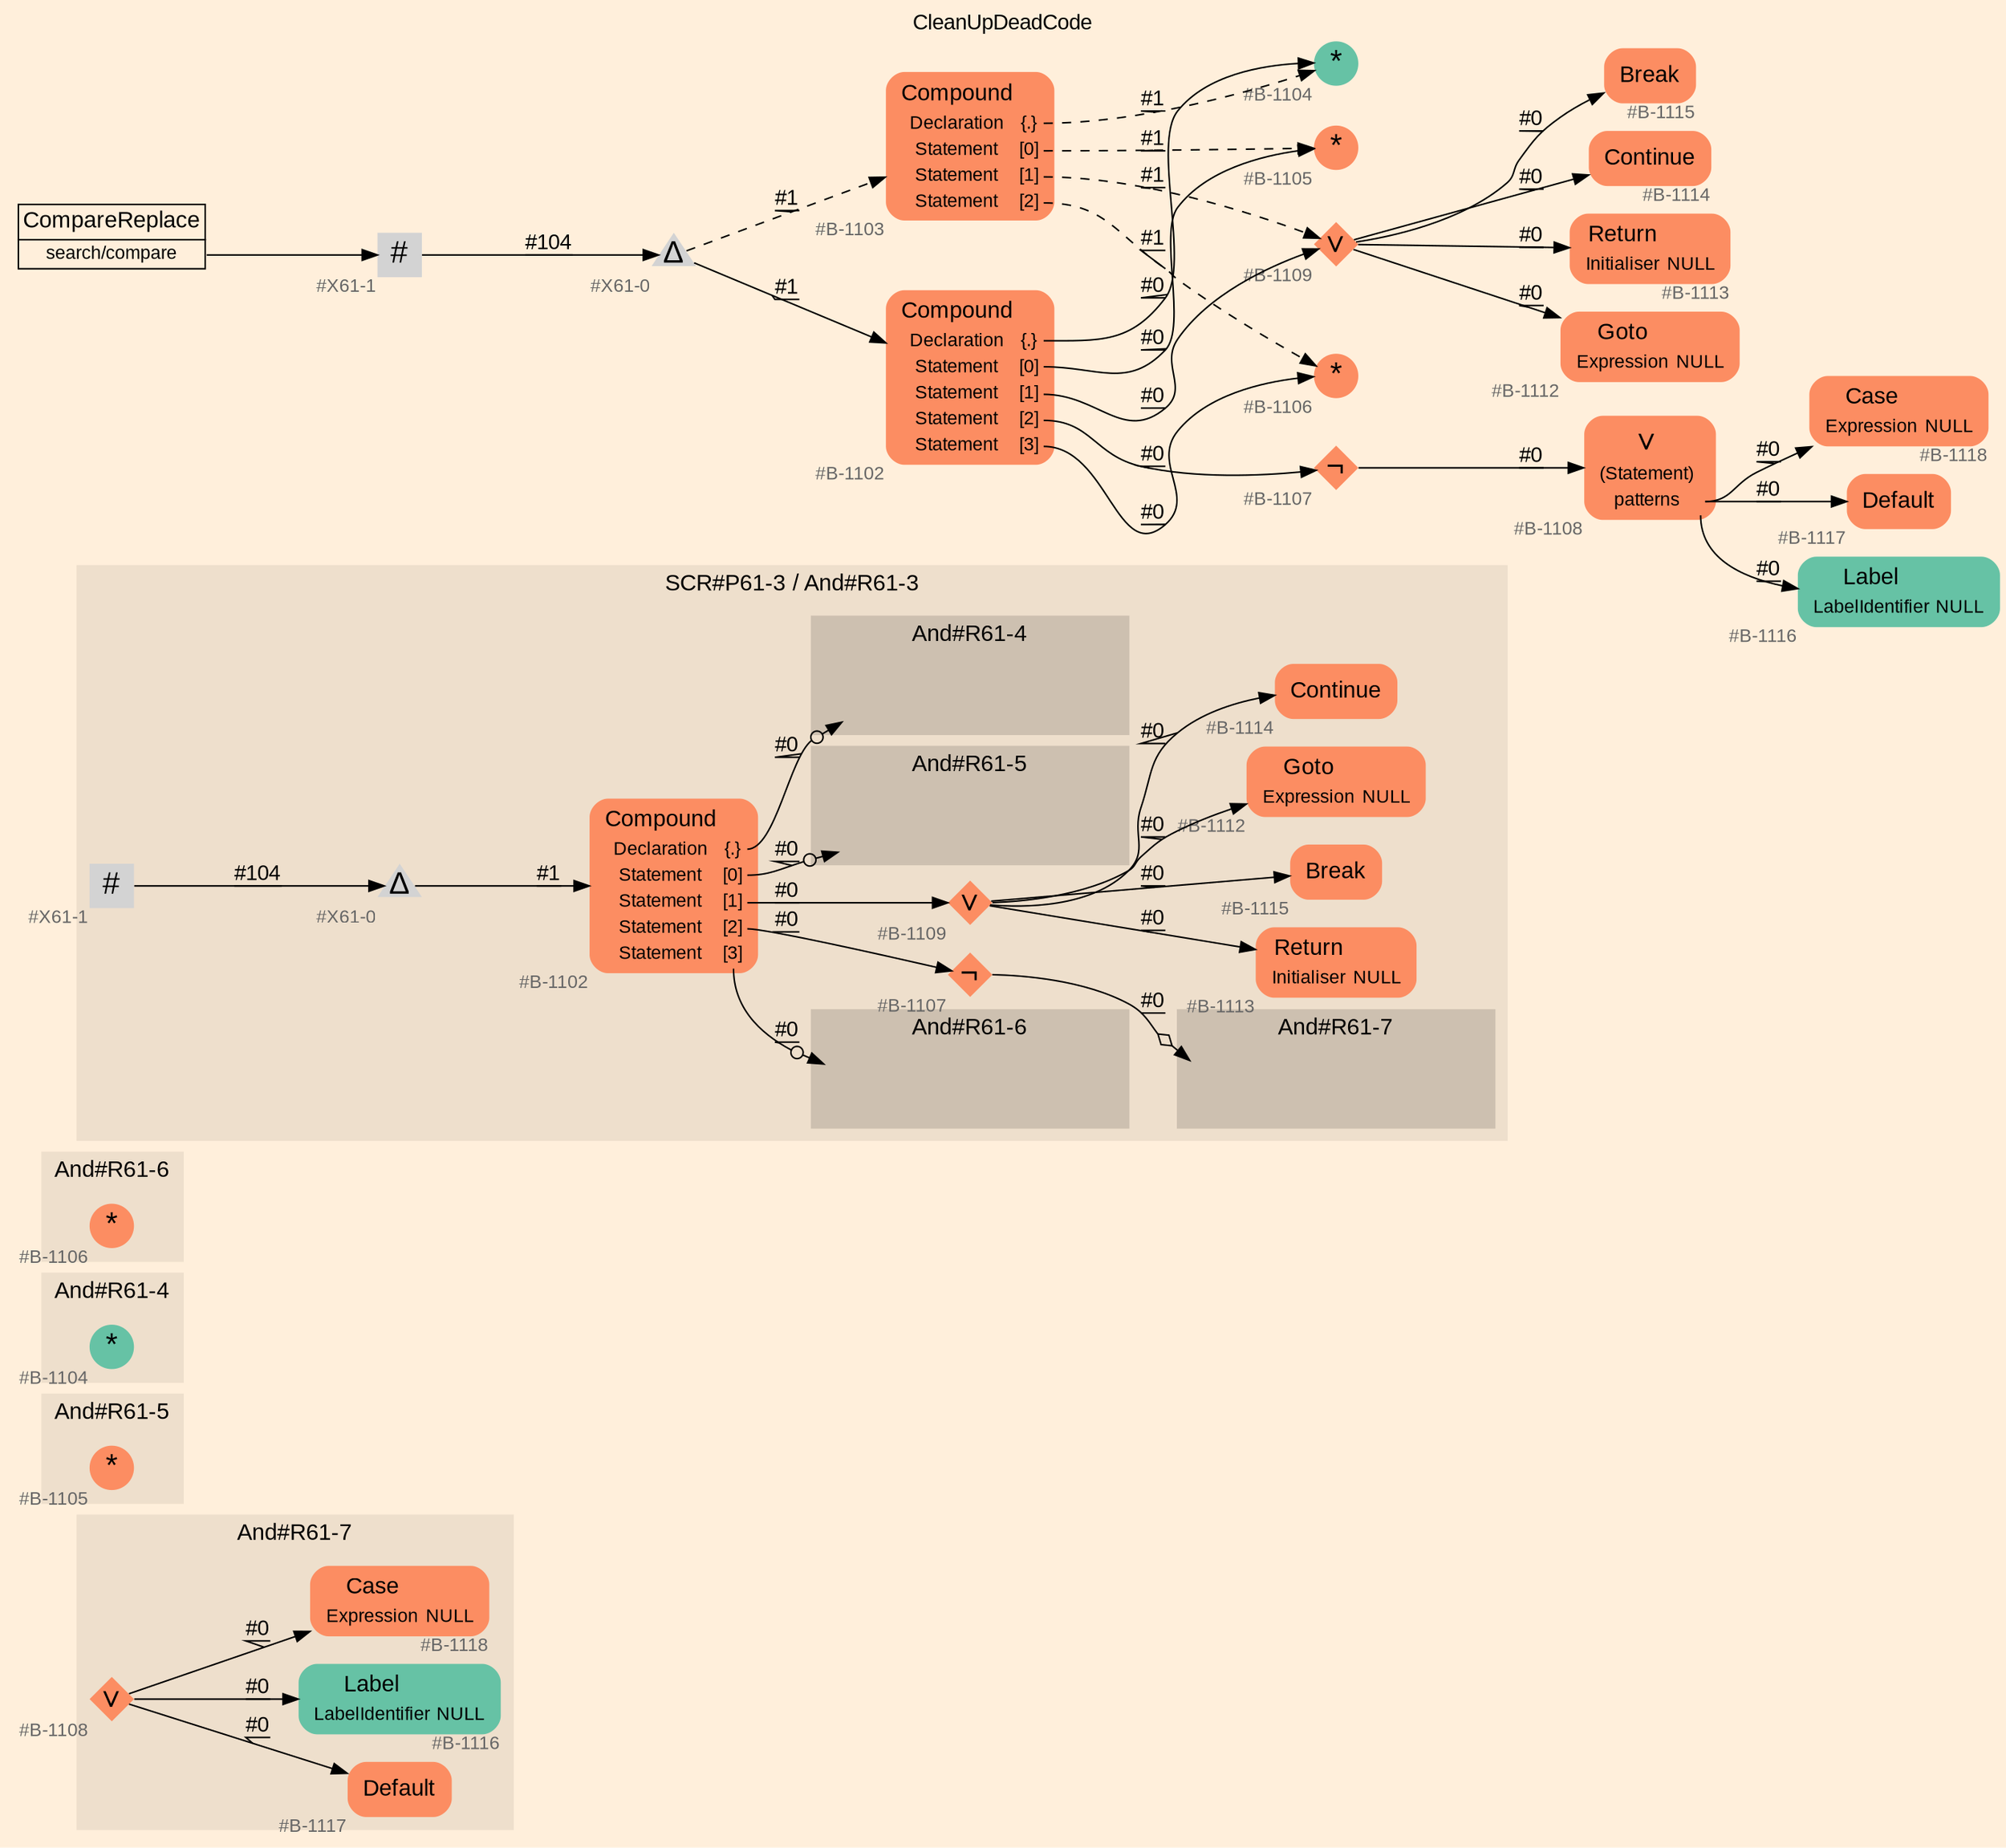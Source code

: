 digraph "CleanUpDeadCode" {
label = "CleanUpDeadCode"
labelloc = t
graph [
    rankdir = "LR"
    ranksep = 0.3
    bgcolor = antiquewhite1
    color = black
    fontcolor = black
    fontname = "Arial"
];
node [
    fontname = "Arial"
];
edge [
    fontname = "Arial"
];

// -------------------- figure And#R61-7 --------------------
// -------- region And#R61-7 ----------
subgraph "clusterAnd#R61-7" {
    label = "And#R61-7"
    style = "filled"
    color = antiquewhite2
    fontsize = "15"
    // -------- block And#R61-7/#B-1117 ----------
    "And#R61-7/#B-1117" [
        fillcolor = "/set28/2"
        xlabel = "#B-1117"
        fontsize = "12"
        fontcolor = grey40
        shape = "plaintext"
        label = <<TABLE BORDER="0" CELLBORDER="0" CELLSPACING="0">
         <TR><TD><FONT COLOR="black" POINT-SIZE="15">Default</FONT></TD></TR>
        </TABLE>>
        style = "rounded,filled"
    ];
    
    // -------- block And#R61-7/#B-1116 ----------
    "And#R61-7/#B-1116" [
        fillcolor = "/set28/1"
        xlabel = "#B-1116"
        fontsize = "12"
        fontcolor = grey40
        shape = "plaintext"
        label = <<TABLE BORDER="0" CELLBORDER="0" CELLSPACING="0">
         <TR><TD><FONT COLOR="black" POINT-SIZE="15">Label</FONT></TD></TR>
         <TR><TD><FONT COLOR="black" POINT-SIZE="12">LabelIdentifier</FONT></TD><TD PORT="port0"><FONT COLOR="black" POINT-SIZE="12">NULL</FONT></TD></TR>
        </TABLE>>
        style = "rounded,filled"
    ];
    
    // -------- block And#R61-7/#B-1118 ----------
    "And#R61-7/#B-1118" [
        fillcolor = "/set28/2"
        xlabel = "#B-1118"
        fontsize = "12"
        fontcolor = grey40
        shape = "plaintext"
        label = <<TABLE BORDER="0" CELLBORDER="0" CELLSPACING="0">
         <TR><TD><FONT COLOR="black" POINT-SIZE="15">Case</FONT></TD></TR>
         <TR><TD><FONT COLOR="black" POINT-SIZE="12">Expression</FONT></TD><TD PORT="port0"><FONT COLOR="black" POINT-SIZE="12">NULL</FONT></TD></TR>
        </TABLE>>
        style = "rounded,filled"
    ];
    
    // -------- block And#R61-7/#B-1108 ----------
    "And#R61-7/#B-1108" [
        fillcolor = "/set28/2"
        xlabel = "#B-1108"
        fontsize = "12"
        fontcolor = grey40
        shape = "diamond"
        label = <<FONT COLOR="black" POINT-SIZE="20">∨</FONT>>
        style = "filled"
        penwidth = 0.0
        fixedsize = true
        width = 0.4
        height = 0.4
    ];
    
}

"And#R61-7/#B-1108" -> "And#R61-7/#B-1118" [
    label = "#0"
    decorate = true
    color = black
    fontcolor = black
];

"And#R61-7/#B-1108" -> "And#R61-7/#B-1117" [
    label = "#0"
    decorate = true
    color = black
    fontcolor = black
];

"And#R61-7/#B-1108" -> "And#R61-7/#B-1116" [
    label = "#0"
    decorate = true
    color = black
    fontcolor = black
];


// -------------------- figure And#R61-5 --------------------
// -------- region And#R61-5 ----------
subgraph "clusterAnd#R61-5" {
    label = "And#R61-5"
    style = "filled"
    color = antiquewhite2
    fontsize = "15"
    // -------- block And#R61-5/#B-1105 ----------
    "And#R61-5/#B-1105" [
        fillcolor = "/set28/2"
        xlabel = "#B-1105"
        fontsize = "12"
        fontcolor = grey40
        shape = "circle"
        label = <<FONT COLOR="black" POINT-SIZE="20">*</FONT>>
        style = "filled"
        penwidth = 0.0
        fixedsize = true
        width = 0.4
        height = 0.4
    ];
    
}


// -------------------- figure And#R61-4 --------------------
// -------- region And#R61-4 ----------
subgraph "clusterAnd#R61-4" {
    label = "And#R61-4"
    style = "filled"
    color = antiquewhite2
    fontsize = "15"
    // -------- block And#R61-4/#B-1104 ----------
    "And#R61-4/#B-1104" [
        fillcolor = "/set28/1"
        xlabel = "#B-1104"
        fontsize = "12"
        fontcolor = grey40
        shape = "circle"
        label = <<FONT COLOR="black" POINT-SIZE="20">*</FONT>>
        style = "filled"
        penwidth = 0.0
        fixedsize = true
        width = 0.4
        height = 0.4
    ];
    
}


// -------------------- figure And#R61-6 --------------------
// -------- region And#R61-6 ----------
subgraph "clusterAnd#R61-6" {
    label = "And#R61-6"
    style = "filled"
    color = antiquewhite2
    fontsize = "15"
    // -------- block And#R61-6/#B-1106 ----------
    "And#R61-6/#B-1106" [
        fillcolor = "/set28/2"
        xlabel = "#B-1106"
        fontsize = "12"
        fontcolor = grey40
        shape = "circle"
        label = <<FONT COLOR="black" POINT-SIZE="20">*</FONT>>
        style = "filled"
        penwidth = 0.0
        fixedsize = true
        width = 0.4
        height = 0.4
    ];
    
}


// -------------------- figure And#R61-3 --------------------
// -------- region And#R61-3 ----------
subgraph "clusterAnd#R61-3" {
    label = "SCR#P61-3 / And#R61-3"
    style = "filled"
    color = antiquewhite2
    fontsize = "15"
    // -------- block And#R61-3/#X61-1 ----------
    "And#R61-3/#X61-1" [
        xlabel = "#X61-1"
        fontsize = "12"
        fontcolor = grey40
        shape = "square"
        label = <<FONT COLOR="black" POINT-SIZE="20">#</FONT>>
        style = "filled"
        penwidth = 0.0
        fixedsize = true
        width = 0.4
        height = 0.4
    ];
    
    // -------- block And#R61-3/#B-1114 ----------
    "And#R61-3/#B-1114" [
        fillcolor = "/set28/2"
        xlabel = "#B-1114"
        fontsize = "12"
        fontcolor = grey40
        shape = "plaintext"
        label = <<TABLE BORDER="0" CELLBORDER="0" CELLSPACING="0">
         <TR><TD><FONT COLOR="black" POINT-SIZE="15">Continue</FONT></TD></TR>
        </TABLE>>
        style = "rounded,filled"
    ];
    
    // -------- block And#R61-3/#B-1107 ----------
    "And#R61-3/#B-1107" [
        fillcolor = "/set28/2"
        xlabel = "#B-1107"
        fontsize = "12"
        fontcolor = grey40
        shape = "diamond"
        label = <<FONT COLOR="black" POINT-SIZE="20">¬</FONT>>
        style = "filled"
        penwidth = 0.0
        fixedsize = true
        width = 0.4
        height = 0.4
    ];
    
    // -------- block And#R61-3/#B-1113 ----------
    "And#R61-3/#B-1113" [
        fillcolor = "/set28/2"
        xlabel = "#B-1113"
        fontsize = "12"
        fontcolor = grey40
        shape = "plaintext"
        label = <<TABLE BORDER="0" CELLBORDER="0" CELLSPACING="0">
         <TR><TD><FONT COLOR="black" POINT-SIZE="15">Return</FONT></TD></TR>
         <TR><TD><FONT COLOR="black" POINT-SIZE="12">Initialiser</FONT></TD><TD PORT="port0"><FONT COLOR="black" POINT-SIZE="12">NULL</FONT></TD></TR>
        </TABLE>>
        style = "rounded,filled"
    ];
    
    // -------- block And#R61-3/#B-1109 ----------
    "And#R61-3/#B-1109" [
        fillcolor = "/set28/2"
        xlabel = "#B-1109"
        fontsize = "12"
        fontcolor = grey40
        shape = "diamond"
        label = <<FONT COLOR="black" POINT-SIZE="20">∨</FONT>>
        style = "filled"
        penwidth = 0.0
        fixedsize = true
        width = 0.4
        height = 0.4
    ];
    
    // -------- block And#R61-3/#X61-0 ----------
    "And#R61-3/#X61-0" [
        xlabel = "#X61-0"
        fontsize = "12"
        fontcolor = grey40
        shape = "triangle"
        label = <<FONT COLOR="black" POINT-SIZE="20">Δ</FONT>>
        style = "filled"
        penwidth = 0.0
        fixedsize = true
        width = 0.4
        height = 0.4
    ];
    
    // -------- block And#R61-3/#B-1102 ----------
    "And#R61-3/#B-1102" [
        fillcolor = "/set28/2"
        xlabel = "#B-1102"
        fontsize = "12"
        fontcolor = grey40
        shape = "plaintext"
        label = <<TABLE BORDER="0" CELLBORDER="0" CELLSPACING="0">
         <TR><TD><FONT COLOR="black" POINT-SIZE="15">Compound</FONT></TD></TR>
         <TR><TD><FONT COLOR="black" POINT-SIZE="12">Declaration</FONT></TD><TD PORT="port0"><FONT COLOR="black" POINT-SIZE="12">{.}</FONT></TD></TR>
         <TR><TD><FONT COLOR="black" POINT-SIZE="12">Statement</FONT></TD><TD PORT="port1"><FONT COLOR="black" POINT-SIZE="12">[0]</FONT></TD></TR>
         <TR><TD><FONT COLOR="black" POINT-SIZE="12">Statement</FONT></TD><TD PORT="port2"><FONT COLOR="black" POINT-SIZE="12">[1]</FONT></TD></TR>
         <TR><TD><FONT COLOR="black" POINT-SIZE="12">Statement</FONT></TD><TD PORT="port3"><FONT COLOR="black" POINT-SIZE="12">[2]</FONT></TD></TR>
         <TR><TD><FONT COLOR="black" POINT-SIZE="12">Statement</FONT></TD><TD PORT="port4"><FONT COLOR="black" POINT-SIZE="12">[3]</FONT></TD></TR>
        </TABLE>>
        style = "rounded,filled"
    ];
    
    // -------- block And#R61-3/#B-1115 ----------
    "And#R61-3/#B-1115" [
        fillcolor = "/set28/2"
        xlabel = "#B-1115"
        fontsize = "12"
        fontcolor = grey40
        shape = "plaintext"
        label = <<TABLE BORDER="0" CELLBORDER="0" CELLSPACING="0">
         <TR><TD><FONT COLOR="black" POINT-SIZE="15">Break</FONT></TD></TR>
        </TABLE>>
        style = "rounded,filled"
    ];
    
    // -------- block And#R61-3/#B-1112 ----------
    "And#R61-3/#B-1112" [
        fillcolor = "/set28/2"
        xlabel = "#B-1112"
        fontsize = "12"
        fontcolor = grey40
        shape = "plaintext"
        label = <<TABLE BORDER="0" CELLBORDER="0" CELLSPACING="0">
         <TR><TD><FONT COLOR="black" POINT-SIZE="15">Goto</FONT></TD></TR>
         <TR><TD><FONT COLOR="black" POINT-SIZE="12">Expression</FONT></TD><TD PORT="port0"><FONT COLOR="black" POINT-SIZE="12">NULL</FONT></TD></TR>
        </TABLE>>
        style = "rounded,filled"
    ];
    
    // -------- region And#R61-3/And#R61-4 ----------
    subgraph "clusterAnd#R61-3/And#R61-4" {
        label = "And#R61-4"
        style = "filled"
        color = antiquewhite3
        fontsize = "15"
        // -------- block And#R61-3/And#R61-4/#B-1104 ----------
        "And#R61-3/And#R61-4/#B-1104" [
            fillcolor = "/set28/1"
            xlabel = "#B-1104"
            fontsize = "12"
            fontcolor = grey40
            shape = "none"
            style = "invisible"
        ];
        
    }
    
    // -------- region And#R61-3/And#R61-5 ----------
    subgraph "clusterAnd#R61-3/And#R61-5" {
        label = "And#R61-5"
        style = "filled"
        color = antiquewhite3
        fontsize = "15"
        // -------- block And#R61-3/And#R61-5/#B-1105 ----------
        "And#R61-3/And#R61-5/#B-1105" [
            fillcolor = "/set28/2"
            xlabel = "#B-1105"
            fontsize = "12"
            fontcolor = grey40
            shape = "none"
            style = "invisible"
        ];
        
    }
    
    // -------- region And#R61-3/And#R61-6 ----------
    subgraph "clusterAnd#R61-3/And#R61-6" {
        label = "And#R61-6"
        style = "filled"
        color = antiquewhite3
        fontsize = "15"
        // -------- block And#R61-3/And#R61-6/#B-1106 ----------
        "And#R61-3/And#R61-6/#B-1106" [
            fillcolor = "/set28/2"
            xlabel = "#B-1106"
            fontsize = "12"
            fontcolor = grey40
            shape = "none"
            style = "invisible"
        ];
        
    }
    
    // -------- region And#R61-3/And#R61-7 ----------
    subgraph "clusterAnd#R61-3/And#R61-7" {
        label = "And#R61-7"
        style = "filled"
        color = antiquewhite3
        fontsize = "15"
        // -------- block And#R61-3/And#R61-7/#B-1108 ----------
        "And#R61-3/And#R61-7/#B-1108" [
            fillcolor = "/set28/2"
            xlabel = "#B-1108"
            fontsize = "12"
            fontcolor = grey40
            shape = "none"
            style = "invisible"
        ];
        
    }
    
}

"And#R61-3/#X61-1" -> "And#R61-3/#X61-0" [
    label = "#104"
    decorate = true
    color = black
    fontcolor = black
];

"And#R61-3/#B-1107" -> "And#R61-3/And#R61-7/#B-1108" [
    arrowhead="normalnoneodiamond"
    label = "#0"
    decorate = true
    color = black
    fontcolor = black
];

"And#R61-3/#B-1109" -> "And#R61-3/#B-1115" [
    label = "#0"
    decorate = true
    color = black
    fontcolor = black
];

"And#R61-3/#B-1109" -> "And#R61-3/#B-1114" [
    label = "#0"
    decorate = true
    color = black
    fontcolor = black
];

"And#R61-3/#B-1109" -> "And#R61-3/#B-1113" [
    label = "#0"
    decorate = true
    color = black
    fontcolor = black
];

"And#R61-3/#B-1109" -> "And#R61-3/#B-1112" [
    label = "#0"
    decorate = true
    color = black
    fontcolor = black
];

"And#R61-3/#X61-0" -> "And#R61-3/#B-1102" [
    label = "#1"
    decorate = true
    color = black
    fontcolor = black
];

"And#R61-3/#B-1102":port0 -> "And#R61-3/And#R61-4/#B-1104" [
    arrowhead="normalnoneodot"
    label = "#0"
    decorate = true
    color = black
    fontcolor = black
];

"And#R61-3/#B-1102":port1 -> "And#R61-3/And#R61-5/#B-1105" [
    arrowhead="normalnoneodot"
    label = "#0"
    decorate = true
    color = black
    fontcolor = black
];

"And#R61-3/#B-1102":port2 -> "And#R61-3/#B-1109" [
    label = "#0"
    decorate = true
    color = black
    fontcolor = black
];

"And#R61-3/#B-1102":port3 -> "And#R61-3/#B-1107" [
    label = "#0"
    decorate = true
    color = black
    fontcolor = black
];

"And#R61-3/#B-1102":port4 -> "And#R61-3/And#R61-6/#B-1106" [
    arrowhead="normalnoneodot"
    label = "#0"
    decorate = true
    color = black
    fontcolor = black
];


// -------------------- transformation figure --------------------
// -------- block CR#X61-2 ----------
"CR#X61-2" [
    fillcolor = antiquewhite1
    fontsize = "12"
    fontcolor = grey40
    shape = "plaintext"
    label = <<TABLE BORDER="0" CELLBORDER="1" CELLSPACING="0">
     <TR><TD><FONT COLOR="black" POINT-SIZE="15">CompareReplace</FONT></TD></TR>
     <TR><TD PORT="port0"><FONT COLOR="black" POINT-SIZE="12">search/compare</FONT></TD></TR>
    </TABLE>>
    style = "filled"
    color = black
];

// -------- block #X61-1 ----------
"#X61-1" [
    xlabel = "#X61-1"
    fontsize = "12"
    fontcolor = grey40
    shape = "square"
    label = <<FONT COLOR="black" POINT-SIZE="20">#</FONT>>
    style = "filled"
    penwidth = 0.0
    fixedsize = true
    width = 0.4
    height = 0.4
];

// -------- block #X61-0 ----------
"#X61-0" [
    xlabel = "#X61-0"
    fontsize = "12"
    fontcolor = grey40
    shape = "triangle"
    label = <<FONT COLOR="black" POINT-SIZE="20">Δ</FONT>>
    style = "filled"
    penwidth = 0.0
    fixedsize = true
    width = 0.4
    height = 0.4
];

// -------- block #B-1102 ----------
"#B-1102" [
    fillcolor = "/set28/2"
    xlabel = "#B-1102"
    fontsize = "12"
    fontcolor = grey40
    shape = "plaintext"
    label = <<TABLE BORDER="0" CELLBORDER="0" CELLSPACING="0">
     <TR><TD><FONT COLOR="black" POINT-SIZE="15">Compound</FONT></TD></TR>
     <TR><TD><FONT COLOR="black" POINT-SIZE="12">Declaration</FONT></TD><TD PORT="port0"><FONT COLOR="black" POINT-SIZE="12">{.}</FONT></TD></TR>
     <TR><TD><FONT COLOR="black" POINT-SIZE="12">Statement</FONT></TD><TD PORT="port1"><FONT COLOR="black" POINT-SIZE="12">[0]</FONT></TD></TR>
     <TR><TD><FONT COLOR="black" POINT-SIZE="12">Statement</FONT></TD><TD PORT="port2"><FONT COLOR="black" POINT-SIZE="12">[1]</FONT></TD></TR>
     <TR><TD><FONT COLOR="black" POINT-SIZE="12">Statement</FONT></TD><TD PORT="port3"><FONT COLOR="black" POINT-SIZE="12">[2]</FONT></TD></TR>
     <TR><TD><FONT COLOR="black" POINT-SIZE="12">Statement</FONT></TD><TD PORT="port4"><FONT COLOR="black" POINT-SIZE="12">[3]</FONT></TD></TR>
    </TABLE>>
    style = "rounded,filled"
];

// -------- block #B-1104 ----------
"#B-1104" [
    fillcolor = "/set28/1"
    xlabel = "#B-1104"
    fontsize = "12"
    fontcolor = grey40
    shape = "circle"
    label = <<FONT COLOR="black" POINT-SIZE="20">*</FONT>>
    style = "filled"
    penwidth = 0.0
    fixedsize = true
    width = 0.4
    height = 0.4
];

// -------- block #B-1105 ----------
"#B-1105" [
    fillcolor = "/set28/2"
    xlabel = "#B-1105"
    fontsize = "12"
    fontcolor = grey40
    shape = "circle"
    label = <<FONT COLOR="black" POINT-SIZE="20">*</FONT>>
    style = "filled"
    penwidth = 0.0
    fixedsize = true
    width = 0.4
    height = 0.4
];

// -------- block #B-1109 ----------
"#B-1109" [
    fillcolor = "/set28/2"
    xlabel = "#B-1109"
    fontsize = "12"
    fontcolor = grey40
    shape = "diamond"
    label = <<FONT COLOR="black" POINT-SIZE="20">∨</FONT>>
    style = "filled"
    penwidth = 0.0
    fixedsize = true
    width = 0.4
    height = 0.4
];

// -------- block #B-1115 ----------
"#B-1115" [
    fillcolor = "/set28/2"
    xlabel = "#B-1115"
    fontsize = "12"
    fontcolor = grey40
    shape = "plaintext"
    label = <<TABLE BORDER="0" CELLBORDER="0" CELLSPACING="0">
     <TR><TD><FONT COLOR="black" POINT-SIZE="15">Break</FONT></TD></TR>
    </TABLE>>
    style = "rounded,filled"
];

// -------- block #B-1114 ----------
"#B-1114" [
    fillcolor = "/set28/2"
    xlabel = "#B-1114"
    fontsize = "12"
    fontcolor = grey40
    shape = "plaintext"
    label = <<TABLE BORDER="0" CELLBORDER="0" CELLSPACING="0">
     <TR><TD><FONT COLOR="black" POINT-SIZE="15">Continue</FONT></TD></TR>
    </TABLE>>
    style = "rounded,filled"
];

// -------- block #B-1113 ----------
"#B-1113" [
    fillcolor = "/set28/2"
    xlabel = "#B-1113"
    fontsize = "12"
    fontcolor = grey40
    shape = "plaintext"
    label = <<TABLE BORDER="0" CELLBORDER="0" CELLSPACING="0">
     <TR><TD><FONT COLOR="black" POINT-SIZE="15">Return</FONT></TD></TR>
     <TR><TD><FONT COLOR="black" POINT-SIZE="12">Initialiser</FONT></TD><TD PORT="port0"><FONT COLOR="black" POINT-SIZE="12">NULL</FONT></TD></TR>
    </TABLE>>
    style = "rounded,filled"
];

// -------- block #B-1112 ----------
"#B-1112" [
    fillcolor = "/set28/2"
    xlabel = "#B-1112"
    fontsize = "12"
    fontcolor = grey40
    shape = "plaintext"
    label = <<TABLE BORDER="0" CELLBORDER="0" CELLSPACING="0">
     <TR><TD><FONT COLOR="black" POINT-SIZE="15">Goto</FONT></TD></TR>
     <TR><TD><FONT COLOR="black" POINT-SIZE="12">Expression</FONT></TD><TD PORT="port0"><FONT COLOR="black" POINT-SIZE="12">NULL</FONT></TD></TR>
    </TABLE>>
    style = "rounded,filled"
];

// -------- block #B-1107 ----------
"#B-1107" [
    fillcolor = "/set28/2"
    xlabel = "#B-1107"
    fontsize = "12"
    fontcolor = grey40
    shape = "diamond"
    label = <<FONT COLOR="black" POINT-SIZE="20">¬</FONT>>
    style = "filled"
    penwidth = 0.0
    fixedsize = true
    width = 0.4
    height = 0.4
];

// -------- block #B-1108 ----------
"#B-1108" [
    fillcolor = "/set28/2"
    xlabel = "#B-1108"
    fontsize = "12"
    fontcolor = grey40
    shape = "plaintext"
    label = <<TABLE BORDER="0" CELLBORDER="0" CELLSPACING="0">
     <TR><TD><FONT COLOR="black" POINT-SIZE="20">∨</FONT></TD></TR>
     <TR><TD><FONT COLOR="black" POINT-SIZE="12">(Statement)</FONT></TD><TD PORT="port0"></TD></TR>
     <TR><TD><FONT COLOR="black" POINT-SIZE="12">patterns</FONT></TD><TD PORT="port1"></TD></TR>
    </TABLE>>
    style = "rounded,filled"
];

// -------- block #B-1118 ----------
"#B-1118" [
    fillcolor = "/set28/2"
    xlabel = "#B-1118"
    fontsize = "12"
    fontcolor = grey40
    shape = "plaintext"
    label = <<TABLE BORDER="0" CELLBORDER="0" CELLSPACING="0">
     <TR><TD><FONT COLOR="black" POINT-SIZE="15">Case</FONT></TD></TR>
     <TR><TD><FONT COLOR="black" POINT-SIZE="12">Expression</FONT></TD><TD PORT="port0"><FONT COLOR="black" POINT-SIZE="12">NULL</FONT></TD></TR>
    </TABLE>>
    style = "rounded,filled"
];

// -------- block #B-1117 ----------
"#B-1117" [
    fillcolor = "/set28/2"
    xlabel = "#B-1117"
    fontsize = "12"
    fontcolor = grey40
    shape = "plaintext"
    label = <<TABLE BORDER="0" CELLBORDER="0" CELLSPACING="0">
     <TR><TD><FONT COLOR="black" POINT-SIZE="15">Default</FONT></TD></TR>
    </TABLE>>
    style = "rounded,filled"
];

// -------- block #B-1116 ----------
"#B-1116" [
    fillcolor = "/set28/1"
    xlabel = "#B-1116"
    fontsize = "12"
    fontcolor = grey40
    shape = "plaintext"
    label = <<TABLE BORDER="0" CELLBORDER="0" CELLSPACING="0">
     <TR><TD><FONT COLOR="black" POINT-SIZE="15">Label</FONT></TD></TR>
     <TR><TD><FONT COLOR="black" POINT-SIZE="12">LabelIdentifier</FONT></TD><TD PORT="port0"><FONT COLOR="black" POINT-SIZE="12">NULL</FONT></TD></TR>
    </TABLE>>
    style = "rounded,filled"
];

// -------- block #B-1106 ----------
"#B-1106" [
    fillcolor = "/set28/2"
    xlabel = "#B-1106"
    fontsize = "12"
    fontcolor = grey40
    shape = "circle"
    label = <<FONT COLOR="black" POINT-SIZE="20">*</FONT>>
    style = "filled"
    penwidth = 0.0
    fixedsize = true
    width = 0.4
    height = 0.4
];

// -------- block #B-1103 ----------
"#B-1103" [
    fillcolor = "/set28/2"
    xlabel = "#B-1103"
    fontsize = "12"
    fontcolor = grey40
    shape = "plaintext"
    label = <<TABLE BORDER="0" CELLBORDER="0" CELLSPACING="0">
     <TR><TD><FONT COLOR="black" POINT-SIZE="15">Compound</FONT></TD></TR>
     <TR><TD><FONT COLOR="black" POINT-SIZE="12">Declaration</FONT></TD><TD PORT="port0"><FONT COLOR="black" POINT-SIZE="12">{.}</FONT></TD></TR>
     <TR><TD><FONT COLOR="black" POINT-SIZE="12">Statement</FONT></TD><TD PORT="port1"><FONT COLOR="black" POINT-SIZE="12">[0]</FONT></TD></TR>
     <TR><TD><FONT COLOR="black" POINT-SIZE="12">Statement</FONT></TD><TD PORT="port2"><FONT COLOR="black" POINT-SIZE="12">[1]</FONT></TD></TR>
     <TR><TD><FONT COLOR="black" POINT-SIZE="12">Statement</FONT></TD><TD PORT="port3"><FONT COLOR="black" POINT-SIZE="12">[2]</FONT></TD></TR>
    </TABLE>>
    style = "rounded,filled"
];

"CR#X61-2":port0 -> "#X61-1" [
    label = ""
    decorate = true
    color = black
    fontcolor = black
];

"#X61-1" -> "#X61-0" [
    label = "#104"
    decorate = true
    color = black
    fontcolor = black
];

"#X61-0" -> "#B-1102" [
    label = "#1"
    decorate = true
    color = black
    fontcolor = black
];

"#X61-0" -> "#B-1103" [
    style="dashed"
    label = "#1"
    decorate = true
    color = black
    fontcolor = black
];

"#B-1102":port0 -> "#B-1104" [
    label = "#0"
    decorate = true
    color = black
    fontcolor = black
];

"#B-1102":port1 -> "#B-1105" [
    label = "#0"
    decorate = true
    color = black
    fontcolor = black
];

"#B-1102":port2 -> "#B-1109" [
    label = "#0"
    decorate = true
    color = black
    fontcolor = black
];

"#B-1102":port3 -> "#B-1107" [
    label = "#0"
    decorate = true
    color = black
    fontcolor = black
];

"#B-1102":port4 -> "#B-1106" [
    label = "#0"
    decorate = true
    color = black
    fontcolor = black
];

"#B-1109" -> "#B-1115" [
    label = "#0"
    decorate = true
    color = black
    fontcolor = black
];

"#B-1109" -> "#B-1114" [
    label = "#0"
    decorate = true
    color = black
    fontcolor = black
];

"#B-1109" -> "#B-1113" [
    label = "#0"
    decorate = true
    color = black
    fontcolor = black
];

"#B-1109" -> "#B-1112" [
    label = "#0"
    decorate = true
    color = black
    fontcolor = black
];

"#B-1107" -> "#B-1108" [
    label = "#0"
    decorate = true
    color = black
    fontcolor = black
];

"#B-1108":port1 -> "#B-1118" [
    label = "#0"
    decorate = true
    color = black
    fontcolor = black
];

"#B-1108":port1 -> "#B-1117" [
    label = "#0"
    decorate = true
    color = black
    fontcolor = black
];

"#B-1108":port1 -> "#B-1116" [
    label = "#0"
    decorate = true
    color = black
    fontcolor = black
];

"#B-1103":port0 -> "#B-1104" [
    style="dashed"
    label = "#1"
    decorate = true
    color = black
    fontcolor = black
];

"#B-1103":port1 -> "#B-1105" [
    style="dashed"
    label = "#1"
    decorate = true
    color = black
    fontcolor = black
];

"#B-1103":port2 -> "#B-1109" [
    style="dashed"
    label = "#1"
    decorate = true
    color = black
    fontcolor = black
];

"#B-1103":port3 -> "#B-1106" [
    style="dashed"
    label = "#1"
    decorate = true
    color = black
    fontcolor = black
];


}
